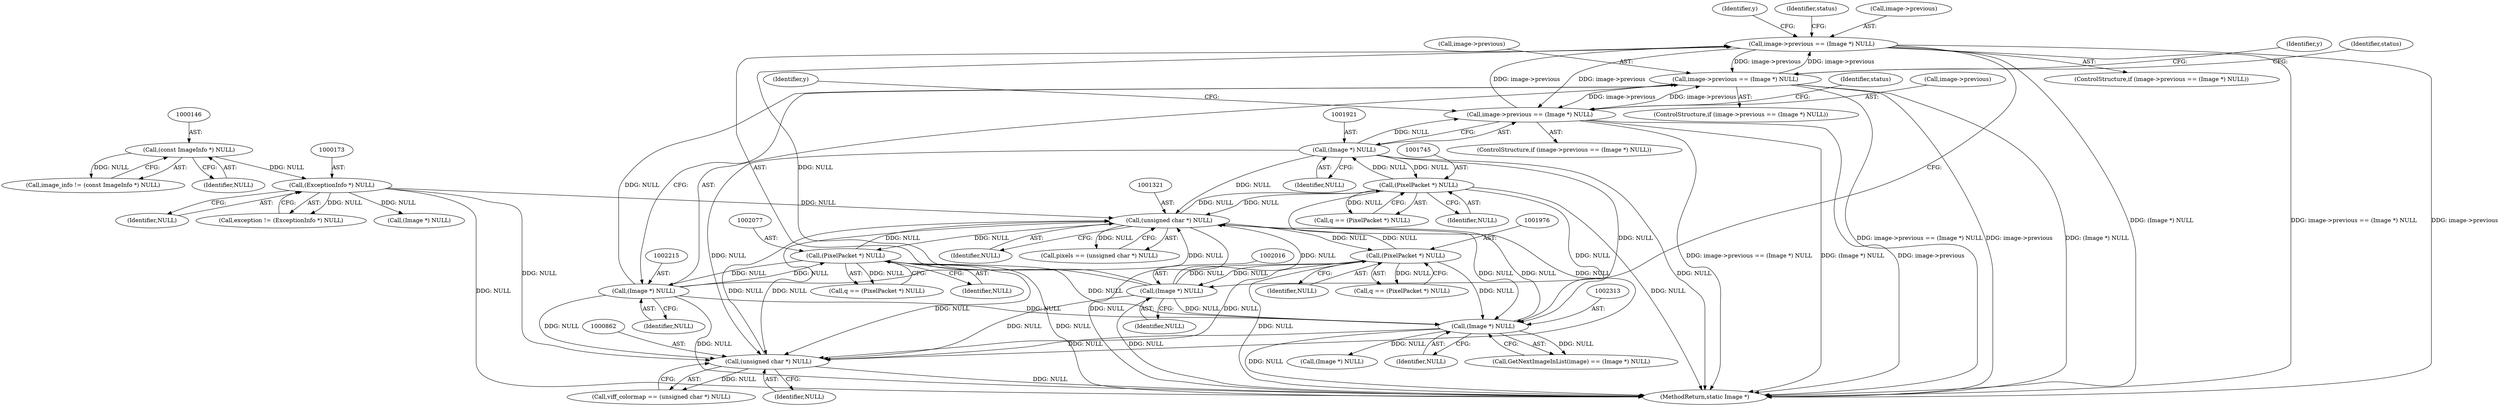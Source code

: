 digraph "0_ImageMagick_0474237508f39c4f783208123431815f1ededb76_1@pointer" {
"1002011" [label="(Call,image->previous == (Image *) NULL)"];
"1002210" [label="(Call,image->previous == (Image *) NULL)"];
"1002011" [label="(Call,image->previous == (Image *) NULL)"];
"1001916" [label="(Call,image->previous == (Image *) NULL)"];
"1001920" [label="(Call,(Image *) NULL)"];
"1001744" [label="(Call,(PixelPacket *) NULL)"];
"1001320" [label="(Call,(unsigned char *) NULL)"];
"1002076" [label="(Call,(PixelPacket *) NULL)"];
"1002214" [label="(Call,(Image *) NULL)"];
"1001975" [label="(Call,(PixelPacket *) NULL)"];
"1002015" [label="(Call,(Image *) NULL)"];
"1000861" [label="(Call,(unsigned char *) NULL)"];
"1000172" [label="(Call,(ExceptionInfo *) NULL)"];
"1000145" [label="(Call,(const ImageInfo *) NULL)"];
"1002312" [label="(Call,(Image *) NULL)"];
"1001744" [label="(Call,(PixelPacket *) NULL)"];
"1002060" [label="(Identifier,y)"];
"1001728" [label="(Identifier,y)"];
"1001916" [label="(Call,image->previous == (Image *) NULL)"];
"1001920" [label="(Call,(Image *) NULL)"];
"1002015" [label="(Call,(Image *) NULL)"];
"1002312" [label="(Call,(Image *) NULL)"];
"1001959" [label="(Identifier,y)"];
"1002216" [label="(Identifier,NULL)"];
"1002314" [label="(Identifier,NULL)"];
"1001322" [label="(Identifier,NULL)"];
"1002219" [label="(Identifier,status)"];
"1001922" [label="(Identifier,NULL)"];
"1001977" [label="(Identifier,NULL)"];
"1002209" [label="(ControlStructure,if (image->previous == (Image *) NULL))"];
"1002010" [label="(ControlStructure,if (image->previous == (Image *) NULL))"];
"1000145" [label="(Call,(const ImageInfo *) NULL)"];
"1002017" [label="(Identifier,NULL)"];
"1001975" [label="(Call,(PixelPacket *) NULL)"];
"1000202" [label="(Call,(Image *) NULL)"];
"1002214" [label="(Call,(Image *) NULL)"];
"1000172" [label="(Call,(ExceptionInfo *) NULL)"];
"1000859" [label="(Call,viff_colormap == (unsigned char *) NULL)"];
"1002211" [label="(Call,image->previous)"];
"1002011" [label="(Call,image->previous == (Image *) NULL)"];
"1001742" [label="(Call,q == (PixelPacket *) NULL)"];
"1002309" [label="(Call,GetNextImageInList(image) == (Image *) NULL)"];
"1001746" [label="(Identifier,NULL)"];
"1001973" [label="(Call,q == (PixelPacket *) NULL)"];
"1000174" [label="(Identifier,NULL)"];
"1001915" [label="(ControlStructure,if (image->previous == (Image *) NULL))"];
"1001320" [label="(Call,(unsigned char *) NULL)"];
"1002358" [label="(MethodReturn,static Image *)"];
"1000170" [label="(Call,exception != (ExceptionInfo *) NULL)"];
"1000147" [label="(Identifier,NULL)"];
"1002020" [label="(Identifier,status)"];
"1001917" [label="(Call,image->previous)"];
"1000143" [label="(Call,image_info != (const ImageInfo *) NULL)"];
"1000861" [label="(Call,(unsigned char *) NULL)"];
"1002321" [label="(Call,(Image *) NULL)"];
"1002012" [label="(Call,image->previous)"];
"1002210" [label="(Call,image->previous == (Image *) NULL)"];
"1001318" [label="(Call,pixels == (unsigned char *) NULL)"];
"1001925" [label="(Identifier,status)"];
"1002078" [label="(Identifier,NULL)"];
"1002076" [label="(Call,(PixelPacket *) NULL)"];
"1000863" [label="(Identifier,NULL)"];
"1002074" [label="(Call,q == (PixelPacket *) NULL)"];
"1002011" -> "1002010"  [label="AST: "];
"1002011" -> "1002015"  [label="CFG: "];
"1002012" -> "1002011"  [label="AST: "];
"1002015" -> "1002011"  [label="AST: "];
"1002020" -> "1002011"  [label="CFG: "];
"1001959" -> "1002011"  [label="CFG: "];
"1002011" -> "1002358"  [label="DDG: image->previous"];
"1002011" -> "1002358"  [label="DDG: (Image *) NULL"];
"1002011" -> "1002358"  [label="DDG: image->previous == (Image *) NULL"];
"1002011" -> "1001916"  [label="DDG: image->previous"];
"1002210" -> "1002011"  [label="DDG: image->previous"];
"1001916" -> "1002011"  [label="DDG: image->previous"];
"1002015" -> "1002011"  [label="DDG: NULL"];
"1002011" -> "1002210"  [label="DDG: image->previous"];
"1002210" -> "1002209"  [label="AST: "];
"1002210" -> "1002214"  [label="CFG: "];
"1002211" -> "1002210"  [label="AST: "];
"1002214" -> "1002210"  [label="AST: "];
"1002219" -> "1002210"  [label="CFG: "];
"1002060" -> "1002210"  [label="CFG: "];
"1002210" -> "1002358"  [label="DDG: image->previous"];
"1002210" -> "1002358"  [label="DDG: (Image *) NULL"];
"1002210" -> "1002358"  [label="DDG: image->previous == (Image *) NULL"];
"1002210" -> "1001916"  [label="DDG: image->previous"];
"1001916" -> "1002210"  [label="DDG: image->previous"];
"1002214" -> "1002210"  [label="DDG: NULL"];
"1001916" -> "1001915"  [label="AST: "];
"1001916" -> "1001920"  [label="CFG: "];
"1001917" -> "1001916"  [label="AST: "];
"1001920" -> "1001916"  [label="AST: "];
"1001925" -> "1001916"  [label="CFG: "];
"1001728" -> "1001916"  [label="CFG: "];
"1001916" -> "1002358"  [label="DDG: image->previous == (Image *) NULL"];
"1001916" -> "1002358"  [label="DDG: image->previous"];
"1001916" -> "1002358"  [label="DDG: (Image *) NULL"];
"1001920" -> "1001916"  [label="DDG: NULL"];
"1001920" -> "1001922"  [label="CFG: "];
"1001921" -> "1001920"  [label="AST: "];
"1001922" -> "1001920"  [label="AST: "];
"1001920" -> "1002358"  [label="DDG: NULL"];
"1001920" -> "1000861"  [label="DDG: NULL"];
"1001920" -> "1001320"  [label="DDG: NULL"];
"1001920" -> "1001744"  [label="DDG: NULL"];
"1001744" -> "1001920"  [label="DDG: NULL"];
"1001920" -> "1002312"  [label="DDG: NULL"];
"1001744" -> "1001742"  [label="AST: "];
"1001744" -> "1001746"  [label="CFG: "];
"1001745" -> "1001744"  [label="AST: "];
"1001746" -> "1001744"  [label="AST: "];
"1001742" -> "1001744"  [label="CFG: "];
"1001744" -> "1002358"  [label="DDG: NULL"];
"1001744" -> "1000861"  [label="DDG: NULL"];
"1001744" -> "1001320"  [label="DDG: NULL"];
"1001744" -> "1001742"  [label="DDG: NULL"];
"1001320" -> "1001744"  [label="DDG: NULL"];
"1001744" -> "1002312"  [label="DDG: NULL"];
"1001320" -> "1001318"  [label="AST: "];
"1001320" -> "1001322"  [label="CFG: "];
"1001321" -> "1001320"  [label="AST: "];
"1001322" -> "1001320"  [label="AST: "];
"1001318" -> "1001320"  [label="CFG: "];
"1001320" -> "1002358"  [label="DDG: NULL"];
"1001320" -> "1000861"  [label="DDG: NULL"];
"1001320" -> "1001318"  [label="DDG: NULL"];
"1002076" -> "1001320"  [label="DDG: NULL"];
"1001975" -> "1001320"  [label="DDG: NULL"];
"1000861" -> "1001320"  [label="DDG: NULL"];
"1002015" -> "1001320"  [label="DDG: NULL"];
"1002214" -> "1001320"  [label="DDG: NULL"];
"1000172" -> "1001320"  [label="DDG: NULL"];
"1002312" -> "1001320"  [label="DDG: NULL"];
"1001320" -> "1001975"  [label="DDG: NULL"];
"1001320" -> "1002076"  [label="DDG: NULL"];
"1001320" -> "1002312"  [label="DDG: NULL"];
"1002076" -> "1002074"  [label="AST: "];
"1002076" -> "1002078"  [label="CFG: "];
"1002077" -> "1002076"  [label="AST: "];
"1002078" -> "1002076"  [label="AST: "];
"1002074" -> "1002076"  [label="CFG: "];
"1002076" -> "1002358"  [label="DDG: NULL"];
"1002076" -> "1000861"  [label="DDG: NULL"];
"1002076" -> "1002074"  [label="DDG: NULL"];
"1002214" -> "1002076"  [label="DDG: NULL"];
"1002076" -> "1002214"  [label="DDG: NULL"];
"1002076" -> "1002312"  [label="DDG: NULL"];
"1002214" -> "1002216"  [label="CFG: "];
"1002215" -> "1002214"  [label="AST: "];
"1002216" -> "1002214"  [label="AST: "];
"1002214" -> "1002358"  [label="DDG: NULL"];
"1002214" -> "1000861"  [label="DDG: NULL"];
"1002214" -> "1002312"  [label="DDG: NULL"];
"1001975" -> "1001973"  [label="AST: "];
"1001975" -> "1001977"  [label="CFG: "];
"1001976" -> "1001975"  [label="AST: "];
"1001977" -> "1001975"  [label="AST: "];
"1001973" -> "1001975"  [label="CFG: "];
"1001975" -> "1002358"  [label="DDG: NULL"];
"1001975" -> "1000861"  [label="DDG: NULL"];
"1001975" -> "1001973"  [label="DDG: NULL"];
"1002015" -> "1001975"  [label="DDG: NULL"];
"1001975" -> "1002015"  [label="DDG: NULL"];
"1001975" -> "1002312"  [label="DDG: NULL"];
"1002015" -> "1002017"  [label="CFG: "];
"1002016" -> "1002015"  [label="AST: "];
"1002017" -> "1002015"  [label="AST: "];
"1002015" -> "1002358"  [label="DDG: NULL"];
"1002015" -> "1000861"  [label="DDG: NULL"];
"1002015" -> "1002312"  [label="DDG: NULL"];
"1000861" -> "1000859"  [label="AST: "];
"1000861" -> "1000863"  [label="CFG: "];
"1000862" -> "1000861"  [label="AST: "];
"1000863" -> "1000861"  [label="AST: "];
"1000859" -> "1000861"  [label="CFG: "];
"1000861" -> "1002358"  [label="DDG: NULL"];
"1000861" -> "1000859"  [label="DDG: NULL"];
"1000172" -> "1000861"  [label="DDG: NULL"];
"1002312" -> "1000861"  [label="DDG: NULL"];
"1000172" -> "1000170"  [label="AST: "];
"1000172" -> "1000174"  [label="CFG: "];
"1000173" -> "1000172"  [label="AST: "];
"1000174" -> "1000172"  [label="AST: "];
"1000170" -> "1000172"  [label="CFG: "];
"1000172" -> "1002358"  [label="DDG: NULL"];
"1000172" -> "1000170"  [label="DDG: NULL"];
"1000145" -> "1000172"  [label="DDG: NULL"];
"1000172" -> "1000202"  [label="DDG: NULL"];
"1000145" -> "1000143"  [label="AST: "];
"1000145" -> "1000147"  [label="CFG: "];
"1000146" -> "1000145"  [label="AST: "];
"1000147" -> "1000145"  [label="AST: "];
"1000143" -> "1000145"  [label="CFG: "];
"1000145" -> "1000143"  [label="DDG: NULL"];
"1002312" -> "1002309"  [label="AST: "];
"1002312" -> "1002314"  [label="CFG: "];
"1002313" -> "1002312"  [label="AST: "];
"1002314" -> "1002312"  [label="AST: "];
"1002309" -> "1002312"  [label="CFG: "];
"1002312" -> "1002358"  [label="DDG: NULL"];
"1002312" -> "1002309"  [label="DDG: NULL"];
"1002312" -> "1002321"  [label="DDG: NULL"];
}
